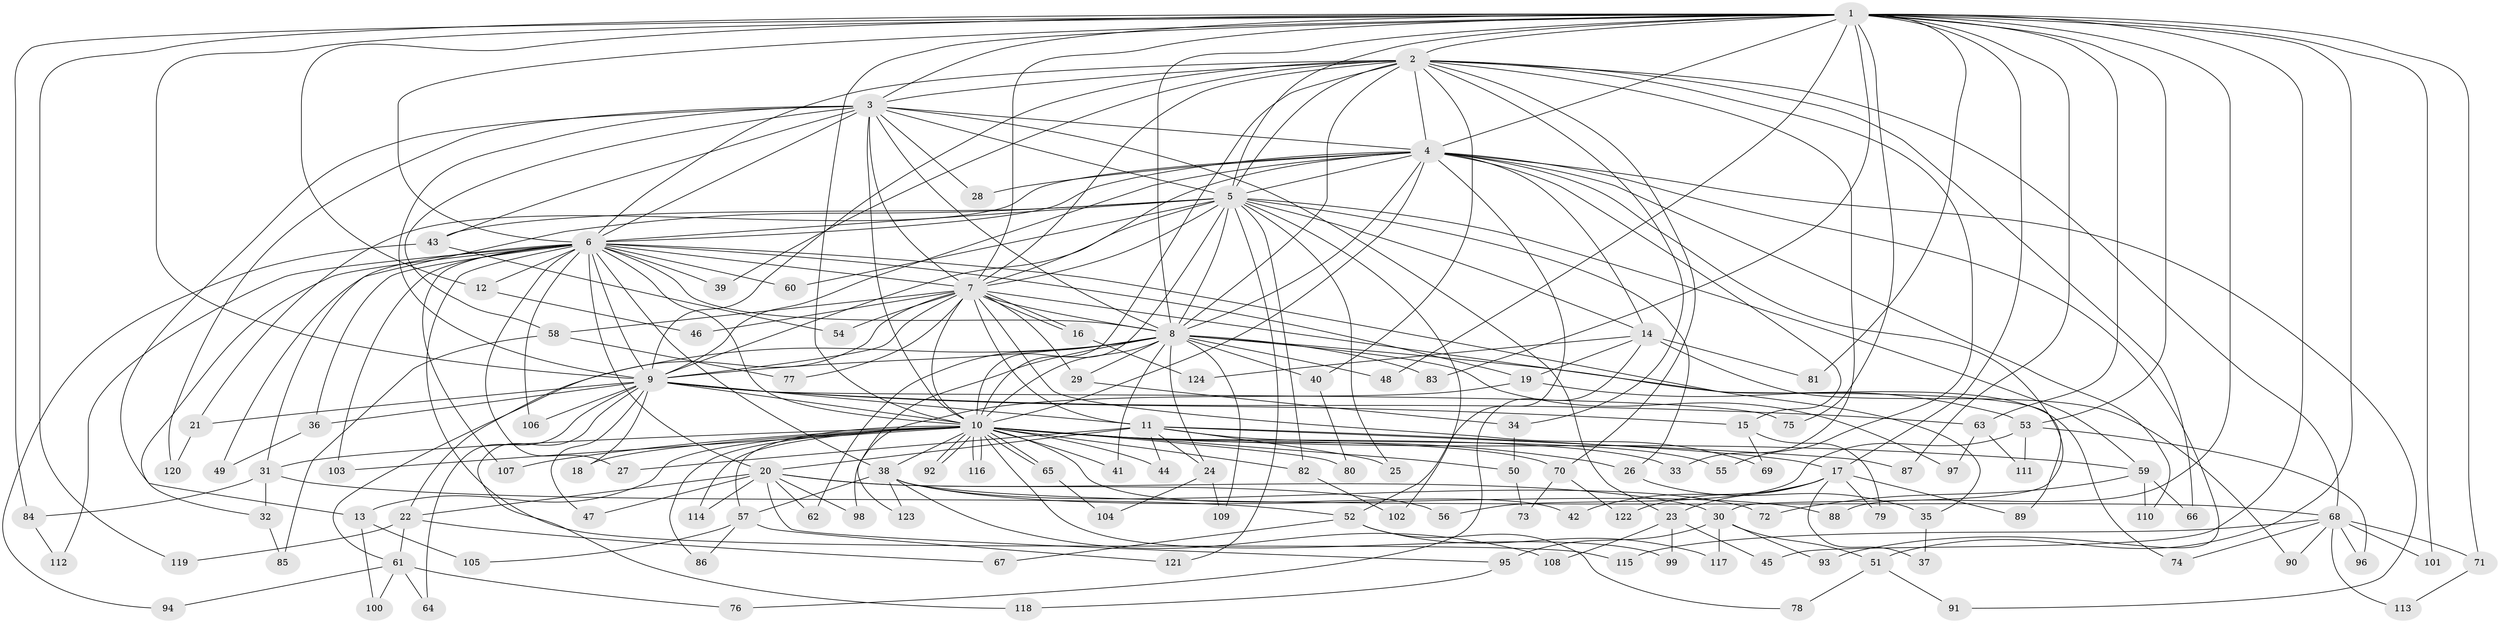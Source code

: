 // Generated by graph-tools (version 1.1) at 2025/14/03/09/25 04:14:02]
// undirected, 124 vertices, 273 edges
graph export_dot {
graph [start="1"]
  node [color=gray90,style=filled];
  1;
  2;
  3;
  4;
  5;
  6;
  7;
  8;
  9;
  10;
  11;
  12;
  13;
  14;
  15;
  16;
  17;
  18;
  19;
  20;
  21;
  22;
  23;
  24;
  25;
  26;
  27;
  28;
  29;
  30;
  31;
  32;
  33;
  34;
  35;
  36;
  37;
  38;
  39;
  40;
  41;
  42;
  43;
  44;
  45;
  46;
  47;
  48;
  49;
  50;
  51;
  52;
  53;
  54;
  55;
  56;
  57;
  58;
  59;
  60;
  61;
  62;
  63;
  64;
  65;
  66;
  67;
  68;
  69;
  70;
  71;
  72;
  73;
  74;
  75;
  76;
  77;
  78;
  79;
  80;
  81;
  82;
  83;
  84;
  85;
  86;
  87;
  88;
  89;
  90;
  91;
  92;
  93;
  94;
  95;
  96;
  97;
  98;
  99;
  100;
  101;
  102;
  103;
  104;
  105;
  106;
  107;
  108;
  109;
  110;
  111;
  112;
  113;
  114;
  115;
  116;
  117;
  118;
  119;
  120;
  121;
  122;
  123;
  124;
  1 -- 2;
  1 -- 3;
  1 -- 4;
  1 -- 5;
  1 -- 6;
  1 -- 7;
  1 -- 8;
  1 -- 9;
  1 -- 10;
  1 -- 12;
  1 -- 17;
  1 -- 45;
  1 -- 48;
  1 -- 51;
  1 -- 53;
  1 -- 63;
  1 -- 71;
  1 -- 75;
  1 -- 81;
  1 -- 83;
  1 -- 84;
  1 -- 87;
  1 -- 88;
  1 -- 101;
  1 -- 119;
  2 -- 3;
  2 -- 4;
  2 -- 5;
  2 -- 6;
  2 -- 7;
  2 -- 8;
  2 -- 9;
  2 -- 10;
  2 -- 33;
  2 -- 34;
  2 -- 39;
  2 -- 40;
  2 -- 55;
  2 -- 66;
  2 -- 68;
  2 -- 70;
  3 -- 4;
  3 -- 5;
  3 -- 6;
  3 -- 7;
  3 -- 8;
  3 -- 9;
  3 -- 10;
  3 -- 13;
  3 -- 23;
  3 -- 28;
  3 -- 43;
  3 -- 58;
  3 -- 120;
  4 -- 5;
  4 -- 6;
  4 -- 7;
  4 -- 8;
  4 -- 9;
  4 -- 10;
  4 -- 14;
  4 -- 15;
  4 -- 21;
  4 -- 28;
  4 -- 30;
  4 -- 52;
  4 -- 91;
  4 -- 93;
  4 -- 110;
  5 -- 6;
  5 -- 7;
  5 -- 8;
  5 -- 9;
  5 -- 10;
  5 -- 14;
  5 -- 25;
  5 -- 26;
  5 -- 31;
  5 -- 43;
  5 -- 59;
  5 -- 60;
  5 -- 82;
  5 -- 102;
  5 -- 121;
  6 -- 7;
  6 -- 8;
  6 -- 9;
  6 -- 10;
  6 -- 12;
  6 -- 19;
  6 -- 20;
  6 -- 27;
  6 -- 32;
  6 -- 35;
  6 -- 36;
  6 -- 38;
  6 -- 39;
  6 -- 49;
  6 -- 60;
  6 -- 103;
  6 -- 106;
  6 -- 107;
  6 -- 112;
  6 -- 115;
  7 -- 8;
  7 -- 9;
  7 -- 10;
  7 -- 11;
  7 -- 16;
  7 -- 16;
  7 -- 22;
  7 -- 29;
  7 -- 46;
  7 -- 54;
  7 -- 58;
  7 -- 69;
  7 -- 77;
  7 -- 89;
  8 -- 9;
  8 -- 10;
  8 -- 24;
  8 -- 29;
  8 -- 40;
  8 -- 41;
  8 -- 48;
  8 -- 61;
  8 -- 62;
  8 -- 74;
  8 -- 83;
  8 -- 97;
  8 -- 109;
  8 -- 123;
  9 -- 10;
  9 -- 11;
  9 -- 15;
  9 -- 18;
  9 -- 21;
  9 -- 36;
  9 -- 47;
  9 -- 63;
  9 -- 64;
  9 -- 75;
  9 -- 106;
  9 -- 118;
  10 -- 13;
  10 -- 18;
  10 -- 26;
  10 -- 31;
  10 -- 33;
  10 -- 38;
  10 -- 41;
  10 -- 42;
  10 -- 44;
  10 -- 50;
  10 -- 57;
  10 -- 59;
  10 -- 65;
  10 -- 65;
  10 -- 70;
  10 -- 80;
  10 -- 82;
  10 -- 86;
  10 -- 92;
  10 -- 92;
  10 -- 99;
  10 -- 103;
  10 -- 107;
  10 -- 114;
  10 -- 116;
  10 -- 116;
  11 -- 17;
  11 -- 20;
  11 -- 24;
  11 -- 25;
  11 -- 27;
  11 -- 44;
  11 -- 55;
  11 -- 87;
  12 -- 46;
  13 -- 100;
  13 -- 105;
  14 -- 19;
  14 -- 76;
  14 -- 81;
  14 -- 90;
  14 -- 124;
  15 -- 69;
  15 -- 79;
  16 -- 124;
  17 -- 23;
  17 -- 37;
  17 -- 42;
  17 -- 79;
  17 -- 89;
  17 -- 122;
  19 -- 53;
  19 -- 98;
  20 -- 22;
  20 -- 30;
  20 -- 47;
  20 -- 56;
  20 -- 62;
  20 -- 95;
  20 -- 98;
  20 -- 114;
  21 -- 120;
  22 -- 61;
  22 -- 67;
  22 -- 119;
  23 -- 45;
  23 -- 99;
  23 -- 108;
  24 -- 104;
  24 -- 109;
  26 -- 35;
  29 -- 34;
  30 -- 51;
  30 -- 93;
  30 -- 95;
  30 -- 117;
  31 -- 32;
  31 -- 52;
  31 -- 84;
  32 -- 85;
  34 -- 50;
  35 -- 37;
  36 -- 49;
  38 -- 57;
  38 -- 68;
  38 -- 72;
  38 -- 88;
  38 -- 108;
  38 -- 123;
  40 -- 80;
  43 -- 54;
  43 -- 94;
  50 -- 73;
  51 -- 78;
  51 -- 91;
  52 -- 67;
  52 -- 78;
  52 -- 117;
  53 -- 56;
  53 -- 96;
  53 -- 111;
  57 -- 86;
  57 -- 105;
  57 -- 121;
  58 -- 77;
  58 -- 85;
  59 -- 66;
  59 -- 72;
  59 -- 110;
  61 -- 64;
  61 -- 76;
  61 -- 94;
  61 -- 100;
  63 -- 97;
  63 -- 111;
  65 -- 104;
  68 -- 71;
  68 -- 74;
  68 -- 90;
  68 -- 96;
  68 -- 101;
  68 -- 113;
  68 -- 115;
  70 -- 73;
  70 -- 122;
  71 -- 113;
  82 -- 102;
  84 -- 112;
  95 -- 118;
}
